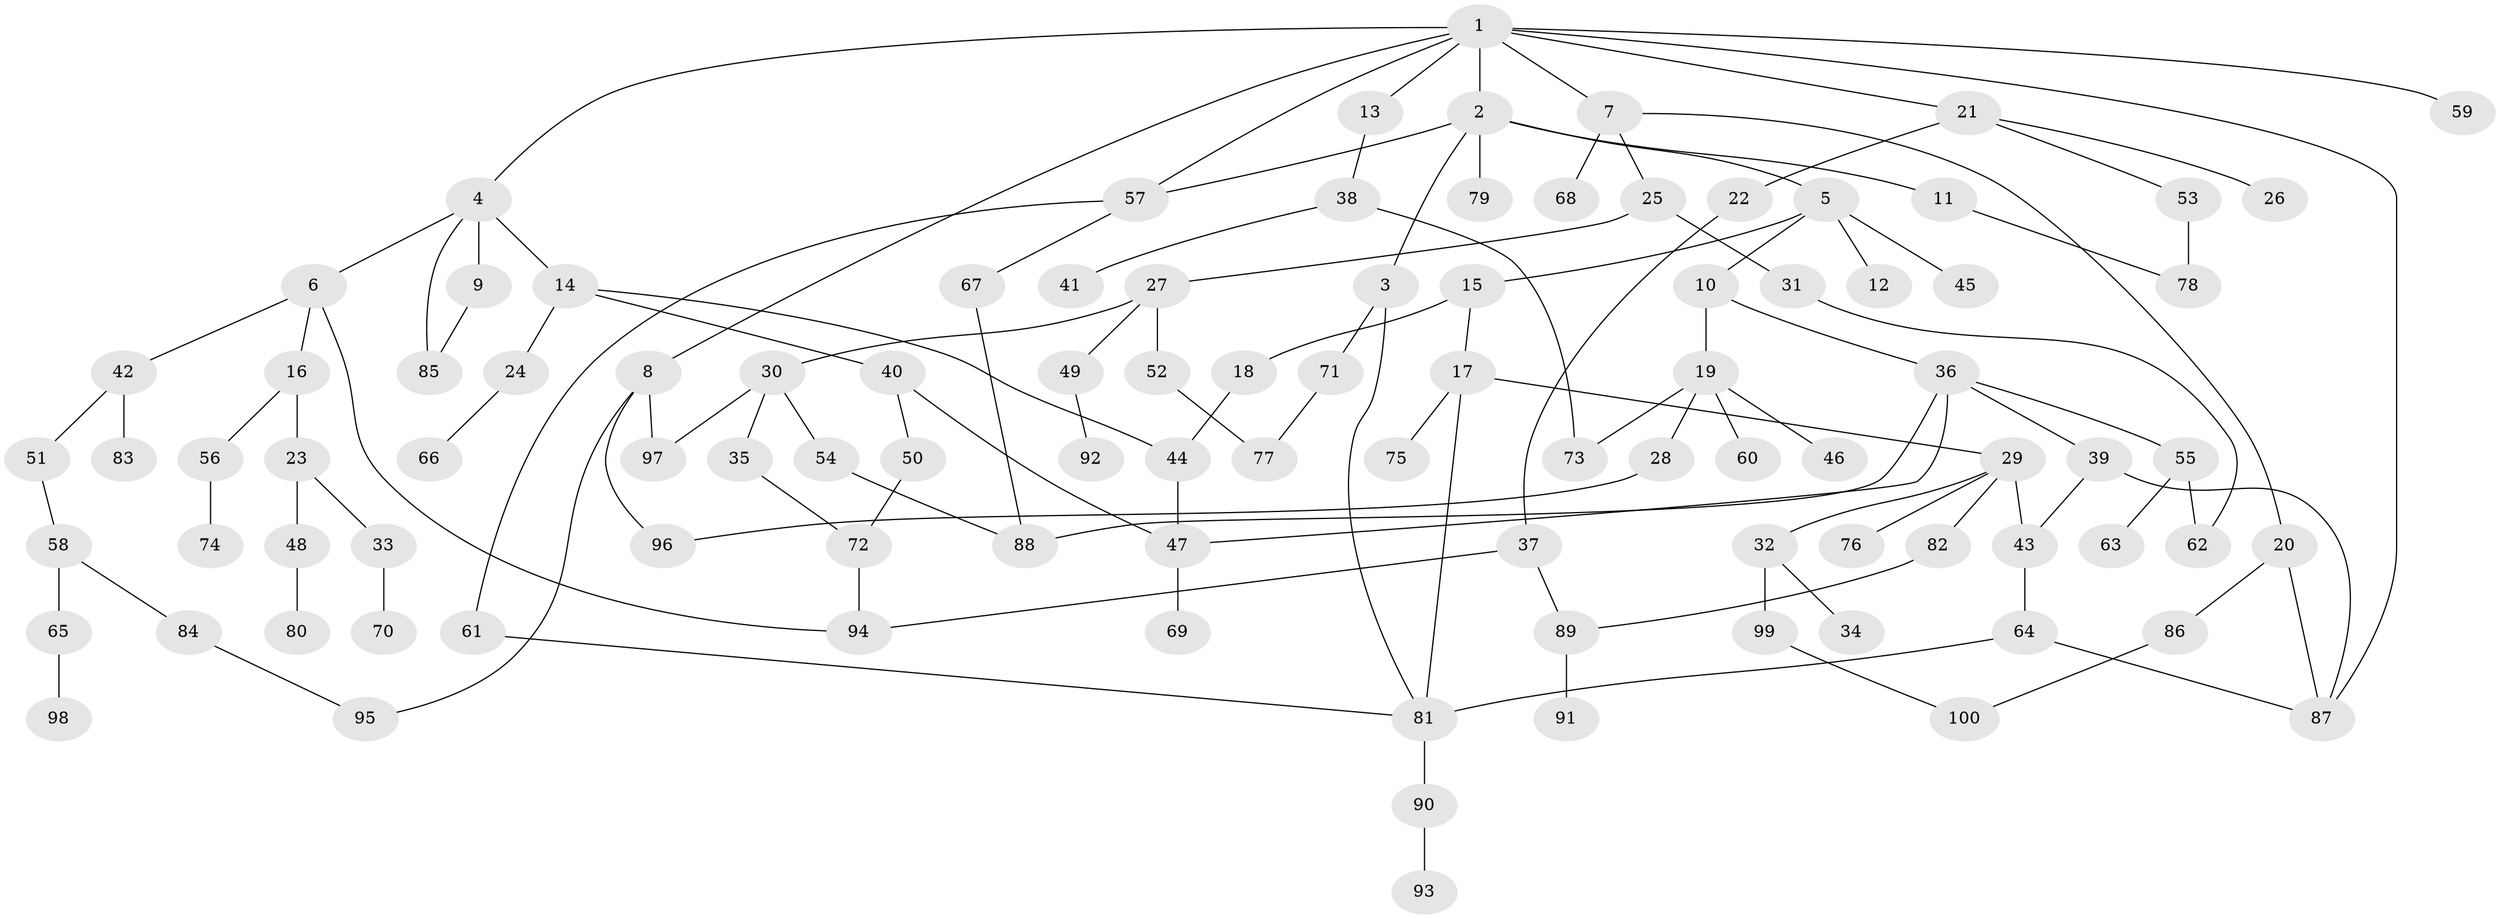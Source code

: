 // Generated by graph-tools (version 1.1) at 2025/54/02/21/25 11:54:43]
// undirected, 100 vertices, 125 edges
graph export_dot {
graph [start="1"]
  node [color=gray90,style=filled];
  1;
  2;
  3;
  4;
  5;
  6;
  7;
  8;
  9;
  10;
  11;
  12;
  13;
  14;
  15;
  16;
  17;
  18;
  19;
  20;
  21;
  22;
  23;
  24;
  25;
  26;
  27;
  28;
  29;
  30;
  31;
  32;
  33;
  34;
  35;
  36;
  37;
  38;
  39;
  40;
  41;
  42;
  43;
  44;
  45;
  46;
  47;
  48;
  49;
  50;
  51;
  52;
  53;
  54;
  55;
  56;
  57;
  58;
  59;
  60;
  61;
  62;
  63;
  64;
  65;
  66;
  67;
  68;
  69;
  70;
  71;
  72;
  73;
  74;
  75;
  76;
  77;
  78;
  79;
  80;
  81;
  82;
  83;
  84;
  85;
  86;
  87;
  88;
  89;
  90;
  91;
  92;
  93;
  94;
  95;
  96;
  97;
  98;
  99;
  100;
  1 -- 2;
  1 -- 4;
  1 -- 7;
  1 -- 8;
  1 -- 13;
  1 -- 21;
  1 -- 59;
  1 -- 87;
  1 -- 57;
  2 -- 3;
  2 -- 5;
  2 -- 11;
  2 -- 57;
  2 -- 79;
  3 -- 71;
  3 -- 81;
  4 -- 6;
  4 -- 9;
  4 -- 14;
  4 -- 85;
  5 -- 10;
  5 -- 12;
  5 -- 15;
  5 -- 45;
  6 -- 16;
  6 -- 42;
  6 -- 94;
  7 -- 20;
  7 -- 25;
  7 -- 68;
  8 -- 95;
  8 -- 97;
  8 -- 96;
  9 -- 85;
  10 -- 19;
  10 -- 36;
  11 -- 78;
  13 -- 38;
  14 -- 24;
  14 -- 40;
  14 -- 44;
  15 -- 17;
  15 -- 18;
  16 -- 23;
  16 -- 56;
  17 -- 29;
  17 -- 75;
  17 -- 81;
  18 -- 44;
  19 -- 28;
  19 -- 46;
  19 -- 60;
  19 -- 73;
  20 -- 86;
  20 -- 87;
  21 -- 22;
  21 -- 26;
  21 -- 53;
  22 -- 37;
  23 -- 33;
  23 -- 48;
  24 -- 66;
  25 -- 27;
  25 -- 31;
  27 -- 30;
  27 -- 49;
  27 -- 52;
  28 -- 96;
  29 -- 32;
  29 -- 76;
  29 -- 82;
  29 -- 43;
  30 -- 35;
  30 -- 54;
  30 -- 97;
  31 -- 62;
  32 -- 34;
  32 -- 99;
  33 -- 70;
  35 -- 72;
  36 -- 39;
  36 -- 55;
  36 -- 88;
  36 -- 47;
  37 -- 94;
  37 -- 89;
  38 -- 41;
  38 -- 73;
  39 -- 43;
  39 -- 87;
  40 -- 47;
  40 -- 50;
  42 -- 51;
  42 -- 83;
  43 -- 64;
  44 -- 47;
  47 -- 69;
  48 -- 80;
  49 -- 92;
  50 -- 72;
  51 -- 58;
  52 -- 77;
  53 -- 78;
  54 -- 88;
  55 -- 63;
  55 -- 62;
  56 -- 74;
  57 -- 61;
  57 -- 67;
  58 -- 65;
  58 -- 84;
  61 -- 81;
  64 -- 81;
  64 -- 87;
  65 -- 98;
  67 -- 88;
  71 -- 77;
  72 -- 94;
  81 -- 90;
  82 -- 89;
  84 -- 95;
  86 -- 100;
  89 -- 91;
  90 -- 93;
  99 -- 100;
}
